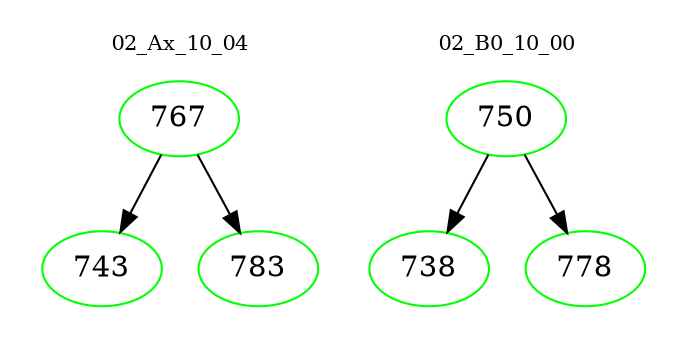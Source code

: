 digraph{
subgraph cluster_0 {
color = white
label = "02_Ax_10_04";
fontsize=10;
T0_767 [label="767", color="green"]
T0_767 -> T0_743 [color="black"]
T0_743 [label="743", color="green"]
T0_767 -> T0_783 [color="black"]
T0_783 [label="783", color="green"]
}
subgraph cluster_1 {
color = white
label = "02_B0_10_00";
fontsize=10;
T1_750 [label="750", color="green"]
T1_750 -> T1_738 [color="black"]
T1_738 [label="738", color="green"]
T1_750 -> T1_778 [color="black"]
T1_778 [label="778", color="green"]
}
}

